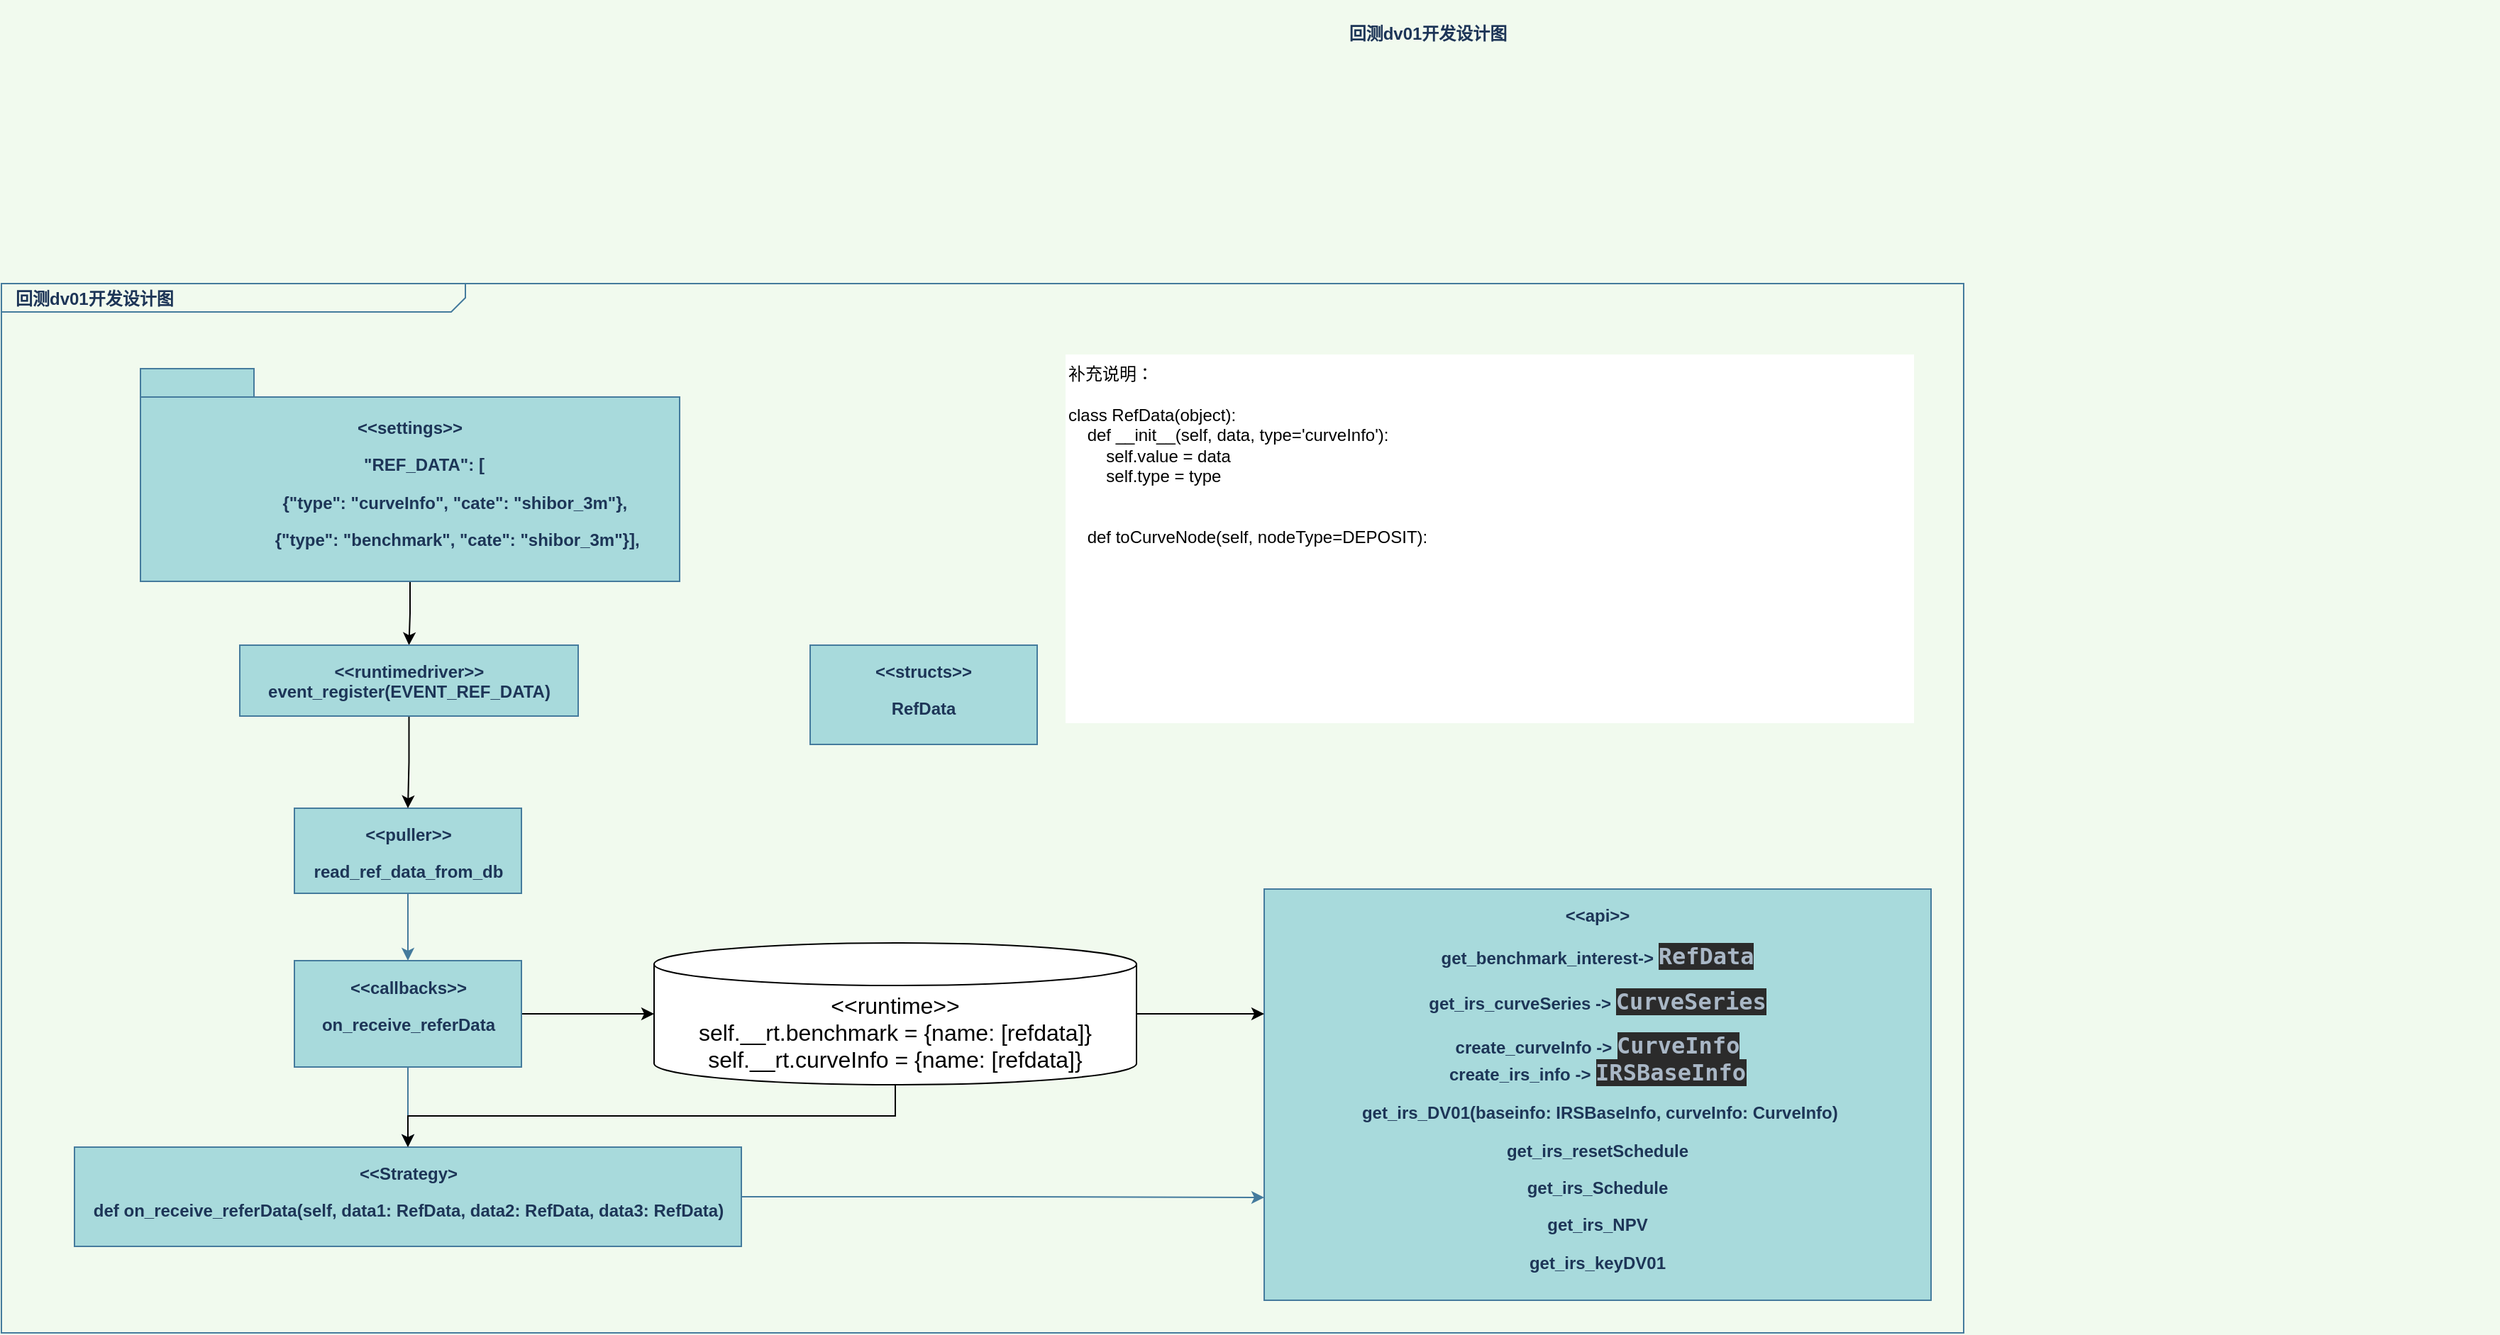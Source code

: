 <mxfile version="20.2.3" type="github">
  <diagram name="Page-1" id="929967ad-93f9-6ef4-fab6-5d389245f69c">
    <mxGraphModel dx="2939.5" dy="771" grid="1" gridSize="10" guides="1" tooltips="1" connect="1" arrows="1" fold="1" page="1" pageScale="1.5" pageWidth="1169" pageHeight="826" background="#F1FAEE" math="0" shadow="0">
      <root>
        <mxCell id="0" style=";html=1;" />
        <mxCell id="1" style=";html=1;" parent="0" />
        <mxCell id="1672d66443f91eb5-1" value="&lt;p style=&quot;margin: 0px ; margin-top: 4px ; margin-left: 10px ; text-align: left&quot;&gt;&lt;b&gt;回测dv01开发设计图&lt;/b&gt;&lt;/p&gt;" style="html=1;strokeWidth=1;shape=mxgraph.sysml.package;html=1;overflow=fill;whiteSpace=wrap;fillColor=none;fontSize=12;align=center;labelX=327.64;strokeColor=#457B9D;fontColor=#1D3557;" parent="1" vertex="1">
          <mxGeometry x="-130" y="240" width="1383" height="740" as="geometry" />
        </mxCell>
        <mxCell id="JnT7hcK1zN2N1AsDnvQ2-8" value="" style="edgeStyle=orthogonalEdgeStyle;rounded=0;orthogonalLoop=1;jettySize=auto;html=1;fontSize=16;" parent="1" source="1672d66443f91eb5-2" target="JnT7hcK1zN2N1AsDnvQ2-4" edge="1">
          <mxGeometry relative="1" as="geometry" />
        </mxCell>
        <mxCell id="1672d66443f91eb5-2" value="&lt;p&gt;&amp;lt;&amp;lt;settings&amp;gt;&amp;gt;&lt;/p&gt;&lt;p&gt;&amp;nbsp; &amp;nbsp; &amp;nbsp; &quot;REF_DATA&quot;: [&lt;/p&gt;&lt;p&gt;&amp;nbsp; &amp;nbsp; &amp;nbsp; &amp;nbsp; &amp;nbsp; &amp;nbsp; &amp;nbsp; &amp;nbsp; &amp;nbsp; &amp;nbsp; {&quot;type&quot;: &quot;curveInfo&quot;, &quot;cate&quot;: &quot;shibor_3m&quot;},&amp;nbsp;&lt;/p&gt;&lt;span style=&quot;background-color: initial;&quot;&gt;&amp;nbsp; &amp;nbsp; &amp;nbsp; &amp;nbsp; &amp;nbsp; &amp;nbsp; &amp;nbsp; &amp;nbsp; &amp;nbsp; &amp;nbsp; {&quot;type&quot;: &quot;benchmark&quot;, &quot;cate&quot;: &quot;shibor_3m&quot;}&lt;/span&gt;&lt;span style=&quot;background-color: initial;&quot;&gt;],&lt;/span&gt;" style="shape=folder;tabWidth=80;tabHeight=20;tabPosition=left;strokeWidth=1;html=1;whiteSpace=wrap;align=center;fontSize=12;fontStyle=1;fillColor=#A8DADC;strokeColor=#457B9D;fontColor=#1D3557;" parent="1" vertex="1">
          <mxGeometry x="-32" y="300" width="380" height="150" as="geometry" />
        </mxCell>
        <mxCell id="jztgn6ne6bUseThg9FG1-6" value="" style="edgeStyle=orthogonalEdgeStyle;rounded=0;orthogonalLoop=1;jettySize=auto;html=1;labelBackgroundColor=#F1FAEE;strokeColor=#457B9D;fontColor=#1D3557;" parent="1" source="1672d66443f91eb5-4" target="1672d66443f91eb5-8" edge="1">
          <mxGeometry relative="1" as="geometry" />
        </mxCell>
        <mxCell id="1672d66443f91eb5-4" value="&lt;p&gt;&amp;lt;&amp;lt;puller&amp;gt;&amp;gt;&lt;/p&gt;&lt;p&gt;read_ref_data_from_db&lt;br&gt;&lt;/p&gt;" style="shape=rect;html=1;overflow=fill;whiteSpace=wrap;align=center;fontStyle=1;fillColor=#A8DADC;strokeColor=#457B9D;fontColor=#1D3557;" parent="1" vertex="1">
          <mxGeometry x="76.5" y="610" width="160" height="60" as="geometry" />
        </mxCell>
        <mxCell id="jztgn6ne6bUseThg9FG1-7" style="edgeStyle=orthogonalEdgeStyle;rounded=0;orthogonalLoop=1;jettySize=auto;html=1;exitX=1;exitY=0.5;exitDx=0;exitDy=0;entryX=0;entryY=0.75;entryDx=0;entryDy=0;labelBackgroundColor=#F1FAEE;strokeColor=#457B9D;fontColor=#1D3557;" parent="1" source="1672d66443f91eb5-5" target="1672d66443f91eb5-7" edge="1">
          <mxGeometry relative="1" as="geometry" />
        </mxCell>
        <mxCell id="1672d66443f91eb5-5" value="&lt;p&gt;&amp;lt;&amp;lt;Strategy&amp;gt;&lt;/p&gt;&lt;p&gt;def on_receive_referData(self, data1: RefData, data2: RefData, data3: RefData)&lt;/p&gt;" style="shape=rect;html=1;overflow=fill;whiteSpace=wrap;align=center;fontStyle=1;fillColor=#A8DADC;strokeColor=#457B9D;fontColor=#1D3557;" parent="1" vertex="1">
          <mxGeometry x="-78.5" y="849" width="470" height="70" as="geometry" />
        </mxCell>
        <mxCell id="1672d66443f91eb5-7" value="&lt;p&gt;&amp;lt;&amp;lt;api&amp;gt;&amp;gt;&lt;/p&gt;&lt;p&gt;get_benchmark_interest-&amp;gt;&amp;nbsp;&lt;span style=&quot;background-color: rgb(43, 43, 43); color: rgb(169, 183, 198); font-family: &amp;quot;JetBrains Mono&amp;quot;, monospace; font-size: 12pt;&quot;&gt;RefData&lt;/span&gt;&lt;br&gt;&lt;/p&gt;&lt;p&gt;get_irs_curveSeries -&amp;gt;&amp;nbsp;&lt;span style=&quot;background-color: rgb(43, 43, 43); color: rgb(169, 183, 198); font-family: &amp;quot;JetBrains Mono&amp;quot;, monospace; font-size: 12pt;&quot;&gt;CurveSeries&lt;/span&gt;&lt;/p&gt;create_curveInfo -&amp;gt;&amp;nbsp;&lt;span style=&quot;background-color: rgb(43, 43, 43); color: rgb(169, 183, 198); font-family: &amp;quot;JetBrains Mono&amp;quot;, monospace; font-size: 12pt;&quot;&gt;CurveInfo&lt;/span&gt;&lt;br&gt;create_irs_info -&amp;gt;&amp;nbsp;&lt;span style=&quot;background-color: rgb(43, 43, 43); color: rgb(169, 183, 198); font-family: &amp;quot;JetBrains Mono&amp;quot;, monospace; font-size: 12pt;&quot;&gt;IRSBaseInfo&lt;/span&gt;&lt;p&gt;&lt;span style=&quot;background-color: initial;&quot;&gt;&amp;nbsp;get_irs_DV01(baseinfo: IRSBaseInfo, curveInfo: CurveInfo)&lt;/span&gt;&lt;br&gt;&lt;/p&gt;&lt;p&gt;&lt;span style=&quot;background-color: initial;&quot;&gt;get_irs_resetSchedule&lt;br&gt;&lt;/span&gt;&lt;/p&gt;&lt;p&gt;&lt;span style=&quot;background-color: initial;&quot;&gt;get_irs_Schedule&lt;br&gt;&lt;/span&gt;&lt;/p&gt;&lt;p&gt;&lt;span style=&quot;background-color: initial;&quot;&gt;get_irs_NPV&lt;br&gt;&lt;/span&gt;&lt;/p&gt;&lt;p&gt;&lt;span style=&quot;background-color: initial;&quot;&gt;get_irs_keyDV01&lt;br&gt;&lt;/span&gt;&lt;/p&gt;" style="shape=rect;html=1;overflow=fill;whiteSpace=wrap;align=center;fontStyle=1;fillColor=#A8DADC;strokeColor=#457B9D;fontColor=#1D3557;verticalAlign=top;" parent="1" vertex="1">
          <mxGeometry x="760" y="667" width="470" height="290" as="geometry" />
        </mxCell>
        <mxCell id="jztgn6ne6bUseThg9FG1-4" value="" style="edgeStyle=orthogonalEdgeStyle;rounded=0;orthogonalLoop=1;jettySize=auto;html=1;labelBackgroundColor=#F1FAEE;strokeColor=#457B9D;fontColor=#1D3557;" parent="1" source="1672d66443f91eb5-8" target="1672d66443f91eb5-5" edge="1">
          <mxGeometry relative="1" as="geometry" />
        </mxCell>
        <mxCell id="nSlZXtHs8TAIIZ9ElyPw-2" value="" style="edgeStyle=orthogonalEdgeStyle;rounded=0;orthogonalLoop=1;jettySize=auto;html=1;" parent="1" source="1672d66443f91eb5-8" target="JnT7hcK1zN2N1AsDnvQ2-2" edge="1">
          <mxGeometry relative="1" as="geometry">
            <mxPoint x="236.5" y="575.5" as="sourcePoint" />
            <mxPoint x="530" y="570" as="targetPoint" />
          </mxGeometry>
        </mxCell>
        <mxCell id="1672d66443f91eb5-8" value="&lt;p&gt;&amp;lt;&amp;lt;callbacks&amp;gt;&amp;gt;&lt;/p&gt;&lt;p&gt;on_receive_referData&lt;br&gt;&lt;/p&gt;" style="shape=rect;html=1;overflow=fill;whiteSpace=wrap;align=center;fontStyle=1;fillColor=#A8DADC;strokeColor=#457B9D;fontColor=#1D3557;" parent="1" vertex="1">
          <mxGeometry x="76.5" y="717.5" width="160" height="75" as="geometry" />
        </mxCell>
        <mxCell id="1672d66443f91eb5-9" value="&lt;p&gt;&amp;lt;&amp;lt;structs&amp;gt;&amp;gt;&lt;/p&gt;&lt;p&gt;RefData&lt;br&gt;&lt;/p&gt;" style="shape=rect;html=1;overflow=fill;whiteSpace=wrap;align=center;fontStyle=1;fillColor=#A8DADC;strokeColor=#457B9D;fontColor=#1D3557;" parent="1" vertex="1">
          <mxGeometry x="440" y="495" width="160" height="70" as="geometry" />
        </mxCell>
        <mxCell id="1672d66443f91eb5-23" value="&lt;b style=&quot;font-size: 12px; text-align: left;&quot;&gt;回测dv01开发设计图&lt;/b&gt;" style="text;strokeColor=none;fillColor=none;html=1;fontSize=24;fontStyle=1;verticalAlign=middle;align=center;fontColor=#1D3557;" parent="1" vertex="1">
          <mxGeometry x="120" y="40" width="1510" height="40" as="geometry" />
        </mxCell>
        <mxCell id="nSlZXtHs8TAIIZ9ElyPw-7" style="edgeStyle=orthogonalEdgeStyle;rounded=0;orthogonalLoop=1;jettySize=auto;html=1;" parent="1" source="JnT7hcK1zN2N1AsDnvQ2-2" target="1672d66443f91eb5-7" edge="1">
          <mxGeometry relative="1" as="geometry">
            <mxPoint x="740" y="572" as="sourcePoint" />
            <Array as="points">
              <mxPoint x="710" y="755" />
              <mxPoint x="710" y="755" />
            </Array>
          </mxGeometry>
        </mxCell>
        <mxCell id="JnT7hcK1zN2N1AsDnvQ2-1" value="补充说明：&lt;br&gt;&lt;br&gt;&lt;div&gt;class RefData(object):&lt;/div&gt;&lt;div&gt;&amp;nbsp; &amp;nbsp; def __init__(self, data, type=&#39;curveInfo&#39;):&lt;/div&gt;&lt;div&gt;&amp;nbsp; &amp;nbsp; &amp;nbsp; &amp;nbsp; self.value = data&lt;/div&gt;&lt;div&gt;&amp;nbsp; &amp;nbsp; &amp;nbsp; &amp;nbsp; self.type = type&lt;/div&gt;&lt;div&gt;&lt;br&gt;&lt;/div&gt;&lt;div&gt;&lt;span style=&quot;&quot;&gt; &lt;/span&gt;&lt;span style=&quot;&quot;&gt; &lt;/span&gt;&lt;br&gt;&lt;/div&gt;&amp;nbsp; &amp;nbsp; def toCurveNode(self, nodeType=DEPOSIT):" style="text;html=1;strokeColor=none;fillColor=default;align=left;verticalAlign=top;whiteSpace=wrap;rounded=0;" parent="1" vertex="1">
          <mxGeometry x="620" y="290" width="598" height="260" as="geometry" />
        </mxCell>
        <mxCell id="JnT7hcK1zN2N1AsDnvQ2-7" value="" style="edgeStyle=orthogonalEdgeStyle;rounded=0;orthogonalLoop=1;jettySize=auto;html=1;fontSize=16;" parent="1" source="JnT7hcK1zN2N1AsDnvQ2-2" target="1672d66443f91eb5-5" edge="1">
          <mxGeometry relative="1" as="geometry" />
        </mxCell>
        <mxCell id="JnT7hcK1zN2N1AsDnvQ2-2" value="&amp;lt;&amp;lt;runtime&amp;gt;&amp;gt;&lt;br&gt;self.__rt.benchmark = {name: [refdata]}&lt;br&gt;self.__rt.curveInfo = {name: [refdata]}" style="shape=cylinder3;whiteSpace=wrap;html=1;boundedLbl=1;backgroundOutline=1;size=15;fontSize=16;" parent="1" vertex="1">
          <mxGeometry x="330" y="705" width="340" height="100" as="geometry" />
        </mxCell>
        <mxCell id="JnT7hcK1zN2N1AsDnvQ2-9" value="" style="edgeStyle=orthogonalEdgeStyle;rounded=0;orthogonalLoop=1;jettySize=auto;html=1;fontSize=16;" parent="1" source="JnT7hcK1zN2N1AsDnvQ2-4" target="1672d66443f91eb5-4" edge="1">
          <mxGeometry relative="1" as="geometry" />
        </mxCell>
        <mxCell id="JnT7hcK1zN2N1AsDnvQ2-4" value="&lt;p&gt;&amp;lt;&amp;lt;runtimedriver&amp;gt;&amp;gt;&lt;br&gt;event_register(EVENT_REF_DATA)&lt;br&gt;&lt;/p&gt;" style="shape=rect;html=1;overflow=fill;whiteSpace=wrap;align=center;fontStyle=1;fillColor=#A8DADC;strokeColor=#457B9D;fontColor=#1D3557;" parent="1" vertex="1">
          <mxGeometry x="38" y="495" width="238.5" height="50" as="geometry" />
        </mxCell>
      </root>
    </mxGraphModel>
  </diagram>
</mxfile>
